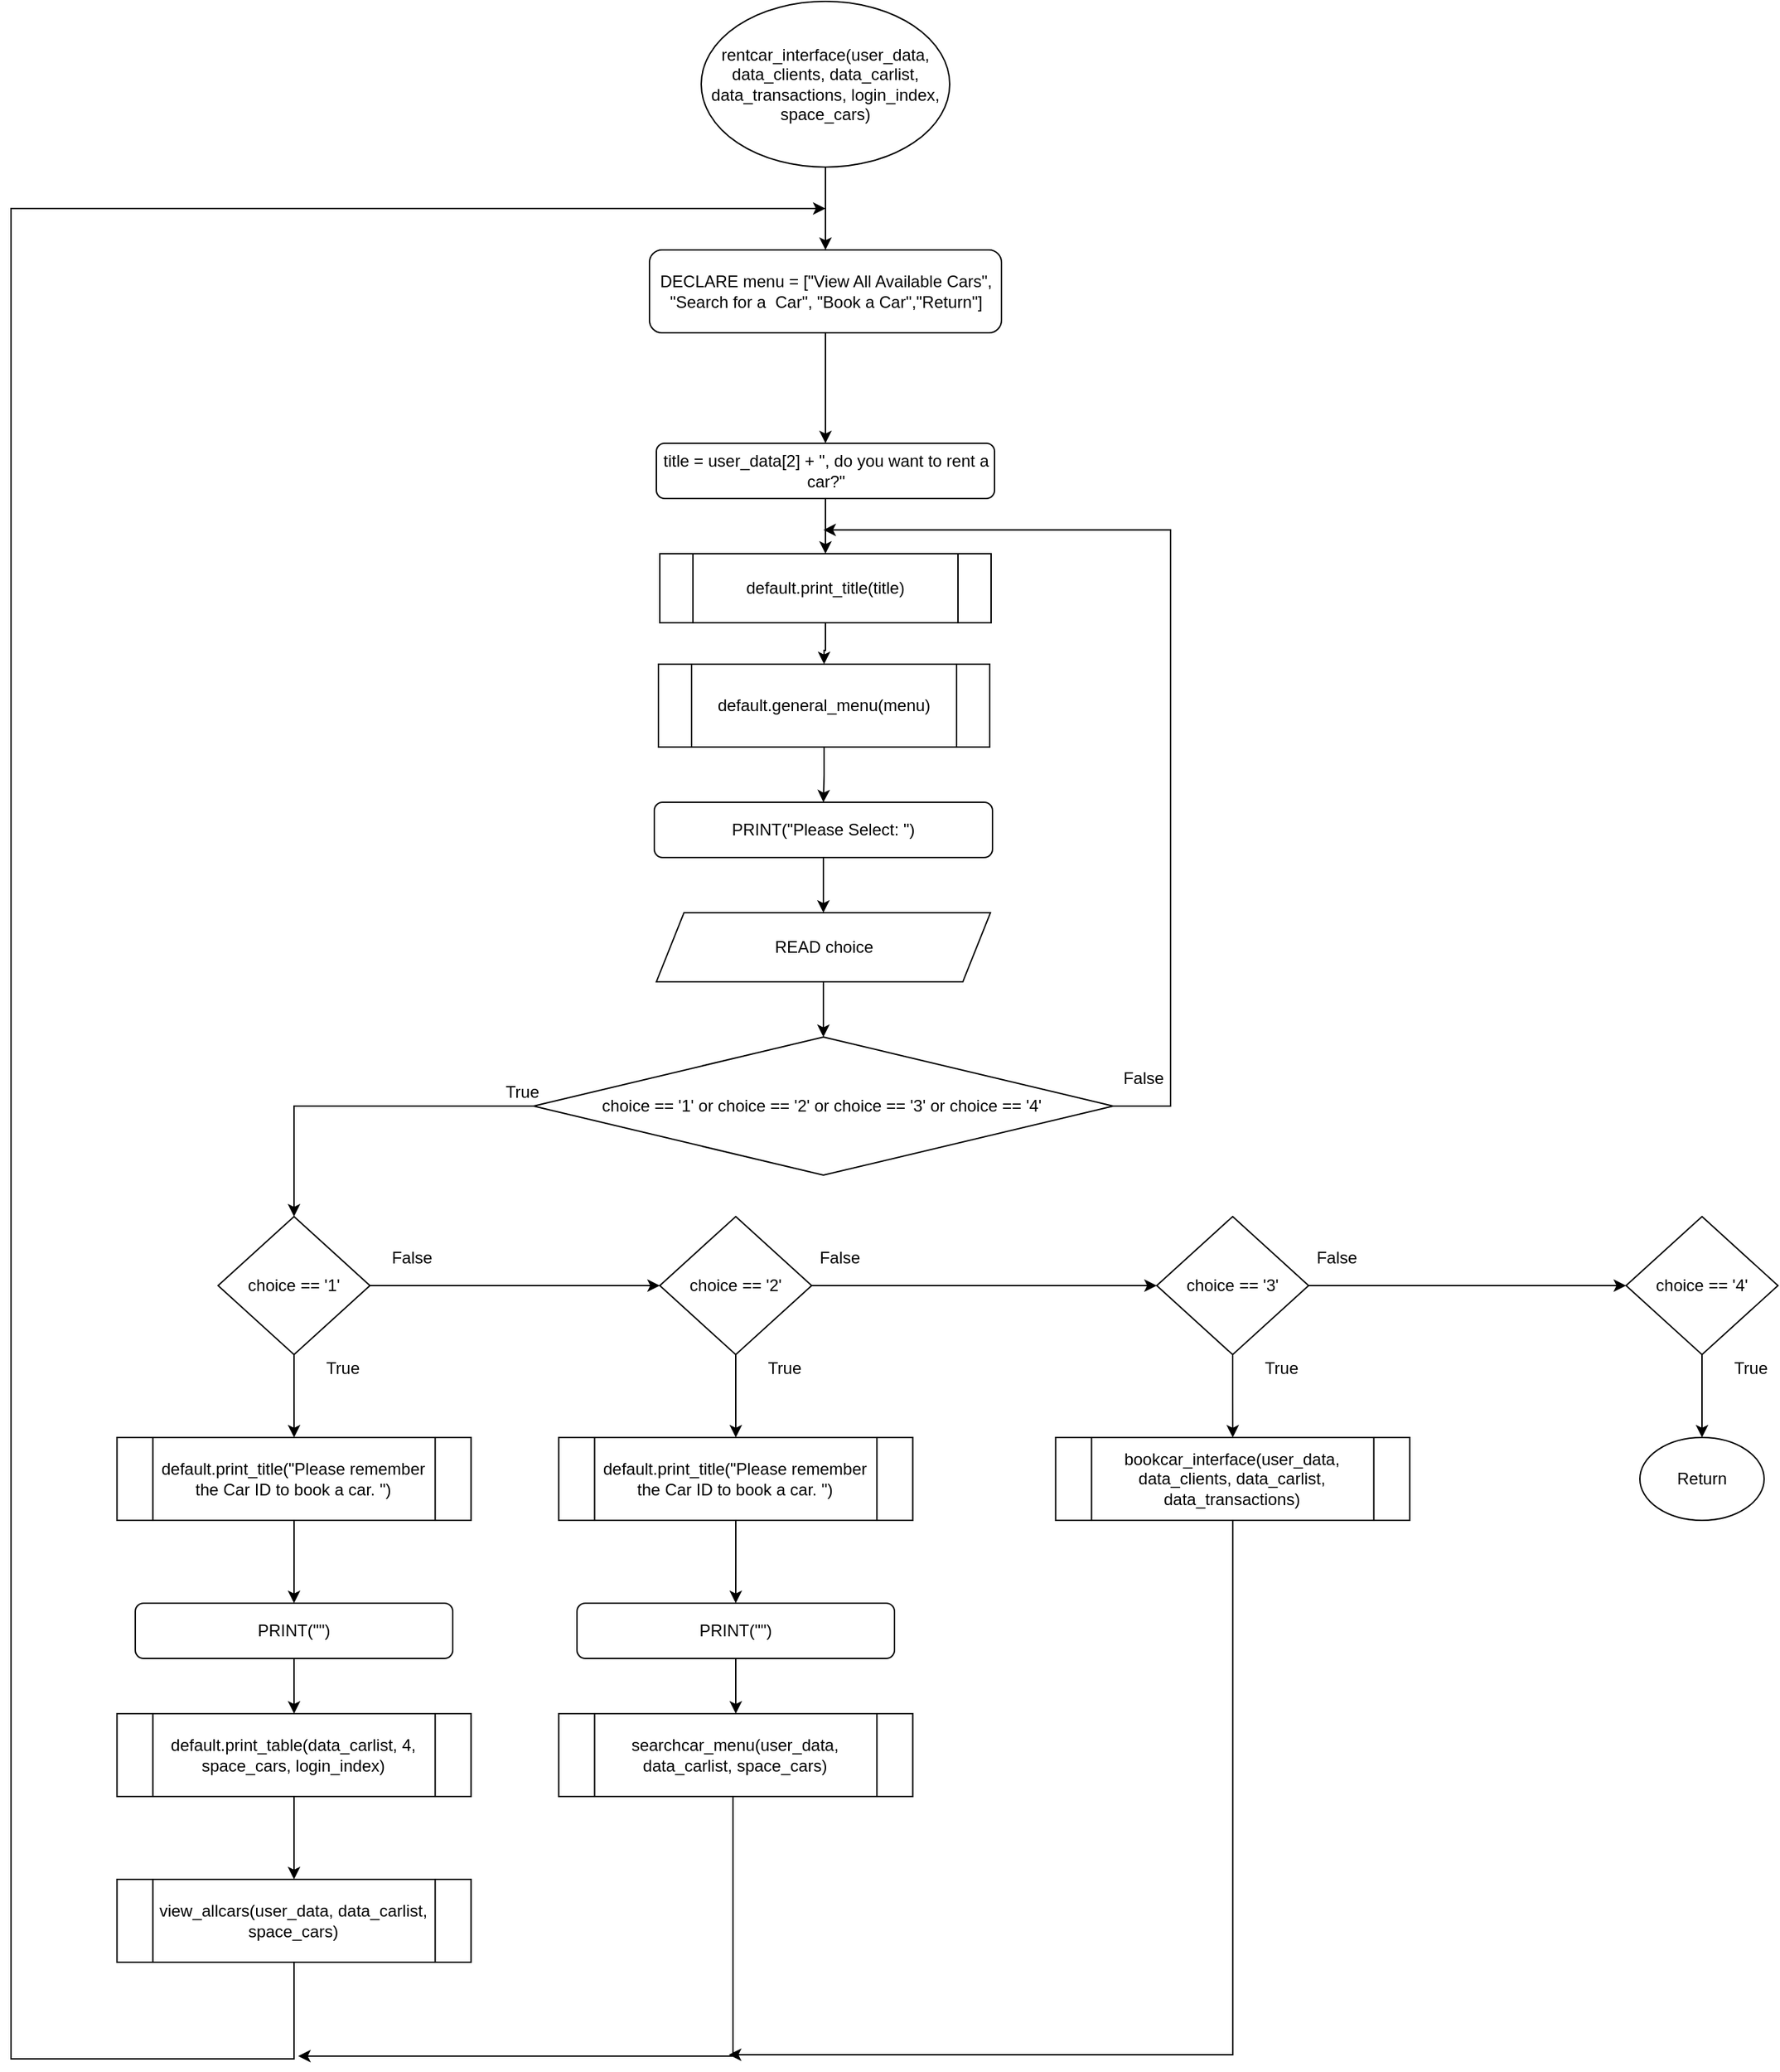<mxfile version="14.7.5" type="github">
  <diagram id="aVXqUsW4-UlWTaxkk0IP" name="Page-1">
    <mxGraphModel dx="1773" dy="1064" grid="1" gridSize="10" guides="1" tooltips="1" connect="1" arrows="1" fold="1" page="1" pageScale="1" pageWidth="3300" pageHeight="4681" math="0" shadow="0">
      <root>
        <mxCell id="0" />
        <mxCell id="1" parent="0" />
        <mxCell id="PGLwwLvlYjxcBt-9KEW7-4" value="" style="edgeStyle=orthogonalEdgeStyle;rounded=0;orthogonalLoop=1;jettySize=auto;html=1;" parent="1" source="PGLwwLvlYjxcBt-9KEW7-1" target="PGLwwLvlYjxcBt-9KEW7-2" edge="1">
          <mxGeometry relative="1" as="geometry" />
        </mxCell>
        <mxCell id="PGLwwLvlYjxcBt-9KEW7-1" value="rentcar_interface(user_data, data_clients, data_carlist, data_transactions, login_index, space_cars)" style="ellipse;whiteSpace=wrap;html=1;" parent="1" vertex="1">
          <mxGeometry x="970" y="160" width="180" height="120" as="geometry" />
        </mxCell>
        <mxCell id="PGLwwLvlYjxcBt-9KEW7-5" value="" style="edgeStyle=orthogonalEdgeStyle;rounded=0;orthogonalLoop=1;jettySize=auto;html=1;" parent="1" source="PGLwwLvlYjxcBt-9KEW7-2" target="PGLwwLvlYjxcBt-9KEW7-3" edge="1">
          <mxGeometry relative="1" as="geometry" />
        </mxCell>
        <mxCell id="PGLwwLvlYjxcBt-9KEW7-2" value="DECLARE menu = [&quot;View All Available Cars&quot;, &quot;Search for a  Car&quot;, &quot;Book a Car&quot;,&quot;Return&quot;]" style="rounded=1;whiteSpace=wrap;html=1;" parent="1" vertex="1">
          <mxGeometry x="932.5" y="340" width="255" height="60" as="geometry" />
        </mxCell>
        <mxCell id="aMzmvUaGHVlUUyD1u6ji-3" value="" style="edgeStyle=orthogonalEdgeStyle;rounded=0;orthogonalLoop=1;jettySize=auto;html=1;endArrow=classic;endFill=1;" edge="1" parent="1" source="PGLwwLvlYjxcBt-9KEW7-3" target="aMzmvUaGHVlUUyD1u6ji-1">
          <mxGeometry relative="1" as="geometry" />
        </mxCell>
        <mxCell id="PGLwwLvlYjxcBt-9KEW7-3" value="title = user_data[2] + &quot;, do you want to rent a car?&quot;" style="rounded=1;whiteSpace=wrap;html=1;" parent="1" vertex="1">
          <mxGeometry x="937.5" y="480" width="245" height="40" as="geometry" />
        </mxCell>
        <mxCell id="PGLwwLvlYjxcBt-9KEW7-22" style="edgeStyle=orthogonalEdgeStyle;rounded=0;orthogonalLoop=1;jettySize=auto;html=1;exitX=0;exitY=0.5;exitDx=0;exitDy=0;entryX=0.5;entryY=0;entryDx=0;entryDy=0;" parent="1" source="PGLwwLvlYjxcBt-9KEW7-6" target="PGLwwLvlYjxcBt-9KEW7-17" edge="1">
          <mxGeometry relative="1" as="geometry" />
        </mxCell>
        <mxCell id="aMzmvUaGHVlUUyD1u6ji-6" style="edgeStyle=orthogonalEdgeStyle;rounded=0;orthogonalLoop=1;jettySize=auto;html=1;endArrow=classic;endFill=1;" edge="1" parent="1" source="PGLwwLvlYjxcBt-9KEW7-6">
          <mxGeometry relative="1" as="geometry">
            <mxPoint x="1058.5" y="542.759" as="targetPoint" />
            <Array as="points">
              <mxPoint x="1310" y="960" />
              <mxPoint x="1310" y="543" />
            </Array>
          </mxGeometry>
        </mxCell>
        <mxCell id="PGLwwLvlYjxcBt-9KEW7-6" value="choice == &#39;1&#39; or choice == &#39;2&#39; or choice == &#39;3&#39; or choice == &#39;4&#39;&amp;nbsp;" style="rhombus;whiteSpace=wrap;html=1;" parent="1" vertex="1">
          <mxGeometry x="848.5" y="910" width="420" height="100" as="geometry" />
        </mxCell>
        <mxCell id="PGLwwLvlYjxcBt-9KEW7-15" value="" style="edgeStyle=orthogonalEdgeStyle;rounded=0;orthogonalLoop=1;jettySize=auto;html=1;" parent="1" source="PGLwwLvlYjxcBt-9KEW7-10" target="PGLwwLvlYjxcBt-9KEW7-11" edge="1">
          <mxGeometry relative="1" as="geometry" />
        </mxCell>
        <mxCell id="PGLwwLvlYjxcBt-9KEW7-10" value="PRINT(&quot;Please Select: &quot;)" style="rounded=1;whiteSpace=wrap;html=1;" parent="1" vertex="1">
          <mxGeometry x="936" y="740" width="245" height="40" as="geometry" />
        </mxCell>
        <mxCell id="PGLwwLvlYjxcBt-9KEW7-16" value="" style="edgeStyle=orthogonalEdgeStyle;rounded=0;orthogonalLoop=1;jettySize=auto;html=1;" parent="1" source="PGLwwLvlYjxcBt-9KEW7-11" target="PGLwwLvlYjxcBt-9KEW7-6" edge="1">
          <mxGeometry relative="1" as="geometry" />
        </mxCell>
        <mxCell id="PGLwwLvlYjxcBt-9KEW7-11" value="READ choice" style="shape=parallelogram;perimeter=parallelogramPerimeter;whiteSpace=wrap;html=1;fixedSize=1;" parent="1" vertex="1">
          <mxGeometry x="937.5" y="820" width="242" height="50" as="geometry" />
        </mxCell>
        <mxCell id="PGLwwLvlYjxcBt-9KEW7-23" style="edgeStyle=orthogonalEdgeStyle;rounded=0;orthogonalLoop=1;jettySize=auto;html=1;exitX=1;exitY=0.5;exitDx=0;exitDy=0;entryX=0;entryY=0.5;entryDx=0;entryDy=0;" parent="1" source="PGLwwLvlYjxcBt-9KEW7-17" target="PGLwwLvlYjxcBt-9KEW7-18" edge="1">
          <mxGeometry relative="1" as="geometry" />
        </mxCell>
        <mxCell id="aMzmvUaGHVlUUyD1u6ji-14" value="" style="edgeStyle=orthogonalEdgeStyle;rounded=0;orthogonalLoop=1;jettySize=auto;html=1;endArrow=classic;endFill=1;" edge="1" parent="1" source="PGLwwLvlYjxcBt-9KEW7-17" target="aMzmvUaGHVlUUyD1u6ji-7">
          <mxGeometry relative="1" as="geometry" />
        </mxCell>
        <mxCell id="PGLwwLvlYjxcBt-9KEW7-17" value="choice == &#39;1&#39;" style="rhombus;whiteSpace=wrap;html=1;" parent="1" vertex="1">
          <mxGeometry x="620" y="1040" width="110" height="100" as="geometry" />
        </mxCell>
        <mxCell id="PGLwwLvlYjxcBt-9KEW7-24" style="edgeStyle=orthogonalEdgeStyle;rounded=0;orthogonalLoop=1;jettySize=auto;html=1;exitX=1;exitY=0.5;exitDx=0;exitDy=0;entryX=0;entryY=0.5;entryDx=0;entryDy=0;" parent="1" source="PGLwwLvlYjxcBt-9KEW7-18" target="PGLwwLvlYjxcBt-9KEW7-20" edge="1">
          <mxGeometry relative="1" as="geometry" />
        </mxCell>
        <mxCell id="aMzmvUaGHVlUUyD1u6ji-19" value="" style="edgeStyle=orthogonalEdgeStyle;rounded=0;orthogonalLoop=1;jettySize=auto;html=1;endArrow=classic;endFill=1;" edge="1" parent="1" source="PGLwwLvlYjxcBt-9KEW7-18" target="aMzmvUaGHVlUUyD1u6ji-15">
          <mxGeometry relative="1" as="geometry" />
        </mxCell>
        <mxCell id="PGLwwLvlYjxcBt-9KEW7-18" value="choice == &#39;2&#39;" style="rhombus;whiteSpace=wrap;html=1;" parent="1" vertex="1">
          <mxGeometry x="940" y="1040" width="110" height="100" as="geometry" />
        </mxCell>
        <mxCell id="PGLwwLvlYjxcBt-9KEW7-25" style="edgeStyle=orthogonalEdgeStyle;rounded=0;orthogonalLoop=1;jettySize=auto;html=1;exitX=1;exitY=0.5;exitDx=0;exitDy=0;entryX=0;entryY=0.5;entryDx=0;entryDy=0;" parent="1" source="PGLwwLvlYjxcBt-9KEW7-20" target="PGLwwLvlYjxcBt-9KEW7-21" edge="1">
          <mxGeometry relative="1" as="geometry" />
        </mxCell>
        <mxCell id="aMzmvUaGHVlUUyD1u6ji-23" value="" style="edgeStyle=orthogonalEdgeStyle;rounded=0;orthogonalLoop=1;jettySize=auto;html=1;endArrow=classic;endFill=1;" edge="1" parent="1" source="PGLwwLvlYjxcBt-9KEW7-20" target="aMzmvUaGHVlUUyD1u6ji-22">
          <mxGeometry relative="1" as="geometry" />
        </mxCell>
        <mxCell id="PGLwwLvlYjxcBt-9KEW7-20" value="choice == &#39;3&#39;" style="rhombus;whiteSpace=wrap;html=1;" parent="1" vertex="1">
          <mxGeometry x="1300" y="1040" width="110" height="100" as="geometry" />
        </mxCell>
        <mxCell id="aMzmvUaGHVlUUyD1u6ji-24" value="" style="edgeStyle=orthogonalEdgeStyle;rounded=0;orthogonalLoop=1;jettySize=auto;html=1;endArrow=classic;endFill=1;" edge="1" parent="1" source="PGLwwLvlYjxcBt-9KEW7-21" target="Q01VI0QdXi_x2SWAzA1D-1">
          <mxGeometry relative="1" as="geometry" />
        </mxCell>
        <mxCell id="PGLwwLvlYjxcBt-9KEW7-21" value="choice == &#39;4&#39;" style="rhombus;whiteSpace=wrap;html=1;" parent="1" vertex="1">
          <mxGeometry x="1640" y="1040" width="110" height="100" as="geometry" />
        </mxCell>
        <mxCell id="PGLwwLvlYjxcBt-9KEW7-48" value="False" style="text;html=1;align=center;verticalAlign=middle;resizable=0;points=[];autosize=1;strokeColor=none;" parent="1" vertex="1">
          <mxGeometry x="1270" y="930" width="40" height="20" as="geometry" />
        </mxCell>
        <mxCell id="PGLwwLvlYjxcBt-9KEW7-49" value="True" style="text;html=1;align=center;verticalAlign=middle;resizable=0;points=[];autosize=1;strokeColor=none;" parent="1" vertex="1">
          <mxGeometry x="820" y="940" width="40" height="20" as="geometry" />
        </mxCell>
        <mxCell id="PGLwwLvlYjxcBt-9KEW7-50" value="False" style="text;html=1;align=center;verticalAlign=middle;resizable=0;points=[];autosize=1;strokeColor=none;" parent="1" vertex="1">
          <mxGeometry x="740" y="1060" width="40" height="20" as="geometry" />
        </mxCell>
        <mxCell id="PGLwwLvlYjxcBt-9KEW7-51" value="False" style="text;html=1;align=center;verticalAlign=middle;resizable=0;points=[];autosize=1;strokeColor=none;" parent="1" vertex="1">
          <mxGeometry x="1050" y="1060" width="40" height="20" as="geometry" />
        </mxCell>
        <mxCell id="PGLwwLvlYjxcBt-9KEW7-52" value="False" style="text;html=1;align=center;verticalAlign=middle;resizable=0;points=[];autosize=1;strokeColor=none;" parent="1" vertex="1">
          <mxGeometry x="1410" y="1060" width="40" height="20" as="geometry" />
        </mxCell>
        <mxCell id="PGLwwLvlYjxcBt-9KEW7-54" value="True" style="text;html=1;align=center;verticalAlign=middle;resizable=0;points=[];autosize=1;strokeColor=none;" parent="1" vertex="1">
          <mxGeometry x="690" y="1140" width="40" height="20" as="geometry" />
        </mxCell>
        <mxCell id="PGLwwLvlYjxcBt-9KEW7-55" value="True" style="text;html=1;align=center;verticalAlign=middle;resizable=0;points=[];autosize=1;strokeColor=none;" parent="1" vertex="1">
          <mxGeometry x="1010" y="1140" width="40" height="20" as="geometry" />
        </mxCell>
        <mxCell id="PGLwwLvlYjxcBt-9KEW7-56" value="True" style="text;html=1;align=center;verticalAlign=middle;resizable=0;points=[];autosize=1;strokeColor=none;" parent="1" vertex="1">
          <mxGeometry x="1370" y="1140" width="40" height="20" as="geometry" />
        </mxCell>
        <mxCell id="PGLwwLvlYjxcBt-9KEW7-57" value="True" style="text;html=1;align=center;verticalAlign=middle;resizable=0;points=[];autosize=1;strokeColor=none;" parent="1" vertex="1">
          <mxGeometry x="1710" y="1140" width="40" height="20" as="geometry" />
        </mxCell>
        <mxCell id="Q01VI0QdXi_x2SWAzA1D-1" value="Return" style="ellipse;whiteSpace=wrap;html=1;" parent="1" vertex="1">
          <mxGeometry x="1650" y="1200" width="90" height="60" as="geometry" />
        </mxCell>
        <mxCell id="aMzmvUaGHVlUUyD1u6ji-4" value="" style="edgeStyle=orthogonalEdgeStyle;rounded=0;orthogonalLoop=1;jettySize=auto;html=1;endArrow=classic;endFill=1;" edge="1" parent="1" source="aMzmvUaGHVlUUyD1u6ji-1" target="aMzmvUaGHVlUUyD1u6ji-2">
          <mxGeometry relative="1" as="geometry" />
        </mxCell>
        <mxCell id="aMzmvUaGHVlUUyD1u6ji-1" value="default.print_title(title)" style="shape=process;whiteSpace=wrap;html=1;backgroundOutline=1;" vertex="1" parent="1">
          <mxGeometry x="940" y="560" width="240" height="50" as="geometry" />
        </mxCell>
        <mxCell id="aMzmvUaGHVlUUyD1u6ji-5" value="" style="edgeStyle=orthogonalEdgeStyle;rounded=0;orthogonalLoop=1;jettySize=auto;html=1;endArrow=classic;endFill=1;" edge="1" parent="1" source="aMzmvUaGHVlUUyD1u6ji-2" target="PGLwwLvlYjxcBt-9KEW7-10">
          <mxGeometry relative="1" as="geometry" />
        </mxCell>
        <mxCell id="aMzmvUaGHVlUUyD1u6ji-2" value="default.general_menu(menu)" style="shape=process;whiteSpace=wrap;html=1;backgroundOutline=1;" vertex="1" parent="1">
          <mxGeometry x="939" y="640" width="240" height="60" as="geometry" />
        </mxCell>
        <mxCell id="aMzmvUaGHVlUUyD1u6ji-12" value="" style="edgeStyle=orthogonalEdgeStyle;rounded=0;orthogonalLoop=1;jettySize=auto;html=1;endArrow=classic;endFill=1;" edge="1" parent="1" source="aMzmvUaGHVlUUyD1u6ji-7" target="aMzmvUaGHVlUUyD1u6ji-8">
          <mxGeometry relative="1" as="geometry" />
        </mxCell>
        <mxCell id="aMzmvUaGHVlUUyD1u6ji-7" value="default.print_title(&quot;Please remember the Car ID to book a car. &quot;)" style="shape=process;whiteSpace=wrap;html=1;backgroundOutline=1;" vertex="1" parent="1">
          <mxGeometry x="546.75" y="1200" width="256.5" height="60" as="geometry" />
        </mxCell>
        <mxCell id="aMzmvUaGHVlUUyD1u6ji-13" value="" style="edgeStyle=orthogonalEdgeStyle;rounded=0;orthogonalLoop=1;jettySize=auto;html=1;endArrow=classic;endFill=1;" edge="1" parent="1" source="aMzmvUaGHVlUUyD1u6ji-8" target="aMzmvUaGHVlUUyD1u6ji-9">
          <mxGeometry relative="1" as="geometry" />
        </mxCell>
        <mxCell id="aMzmvUaGHVlUUyD1u6ji-8" value="PRINT(&quot;&quot;)" style="rounded=1;whiteSpace=wrap;html=1;" vertex="1" parent="1">
          <mxGeometry x="560" y="1320" width="230" height="40" as="geometry" />
        </mxCell>
        <mxCell id="aMzmvUaGHVlUUyD1u6ji-11" value="" style="edgeStyle=orthogonalEdgeStyle;rounded=0;orthogonalLoop=1;jettySize=auto;html=1;endArrow=classic;endFill=1;" edge="1" parent="1" source="aMzmvUaGHVlUUyD1u6ji-9" target="aMzmvUaGHVlUUyD1u6ji-10">
          <mxGeometry relative="1" as="geometry" />
        </mxCell>
        <mxCell id="aMzmvUaGHVlUUyD1u6ji-9" value="default.print_table(data_carlist, 4, space_cars, login_index)" style="shape=process;whiteSpace=wrap;html=1;backgroundOutline=1;" vertex="1" parent="1">
          <mxGeometry x="546.75" y="1400" width="256.5" height="60" as="geometry" />
        </mxCell>
        <mxCell id="aMzmvUaGHVlUUyD1u6ji-25" style="edgeStyle=orthogonalEdgeStyle;rounded=0;orthogonalLoop=1;jettySize=auto;html=1;endArrow=classic;endFill=1;exitX=0.5;exitY=1;exitDx=0;exitDy=0;" edge="1" parent="1" source="aMzmvUaGHVlUUyD1u6ji-10">
          <mxGeometry relative="1" as="geometry">
            <mxPoint x="1060" y="310" as="targetPoint" />
            <Array as="points">
              <mxPoint x="675" y="1650" />
              <mxPoint x="470" y="1650" />
              <mxPoint x="470" y="310" />
            </Array>
          </mxGeometry>
        </mxCell>
        <mxCell id="aMzmvUaGHVlUUyD1u6ji-10" value="view_allcars(user_data, data_carlist, space_cars)" style="shape=process;whiteSpace=wrap;html=1;backgroundOutline=1;" vertex="1" parent="1">
          <mxGeometry x="546.75" y="1520" width="256.5" height="60" as="geometry" />
        </mxCell>
        <mxCell id="aMzmvUaGHVlUUyD1u6ji-20" value="" style="edgeStyle=orthogonalEdgeStyle;rounded=0;orthogonalLoop=1;jettySize=auto;html=1;endArrow=classic;endFill=1;" edge="1" parent="1" source="aMzmvUaGHVlUUyD1u6ji-15" target="aMzmvUaGHVlUUyD1u6ji-16">
          <mxGeometry relative="1" as="geometry" />
        </mxCell>
        <mxCell id="aMzmvUaGHVlUUyD1u6ji-15" value="default.print_title(&quot;Please remember the Car ID to book a car. &quot;)" style="shape=process;whiteSpace=wrap;html=1;backgroundOutline=1;" vertex="1" parent="1">
          <mxGeometry x="866.75" y="1200" width="256.5" height="60" as="geometry" />
        </mxCell>
        <mxCell id="aMzmvUaGHVlUUyD1u6ji-21" value="" style="edgeStyle=orthogonalEdgeStyle;rounded=0;orthogonalLoop=1;jettySize=auto;html=1;endArrow=classic;endFill=1;" edge="1" parent="1" source="aMzmvUaGHVlUUyD1u6ji-16" target="aMzmvUaGHVlUUyD1u6ji-18">
          <mxGeometry relative="1" as="geometry" />
        </mxCell>
        <mxCell id="aMzmvUaGHVlUUyD1u6ji-16" value="PRINT(&quot;&quot;)" style="rounded=1;whiteSpace=wrap;html=1;" vertex="1" parent="1">
          <mxGeometry x="880" y="1320" width="230" height="40" as="geometry" />
        </mxCell>
        <mxCell id="aMzmvUaGHVlUUyD1u6ji-27" style="edgeStyle=orthogonalEdgeStyle;rounded=0;orthogonalLoop=1;jettySize=auto;html=1;endArrow=classic;endFill=1;" edge="1" parent="1">
          <mxGeometry relative="1" as="geometry">
            <mxPoint x="678" y="1648" as="targetPoint" />
            <mxPoint x="993" y="1458" as="sourcePoint" />
            <Array as="points">
              <mxPoint x="993" y="1648" />
            </Array>
          </mxGeometry>
        </mxCell>
        <mxCell id="aMzmvUaGHVlUUyD1u6ji-18" value="searchcar_menu(user_data, data_carlist, space_cars)" style="shape=process;whiteSpace=wrap;html=1;backgroundOutline=1;" vertex="1" parent="1">
          <mxGeometry x="866.75" y="1400" width="256.5" height="60" as="geometry" />
        </mxCell>
        <mxCell id="aMzmvUaGHVlUUyD1u6ji-28" style="edgeStyle=orthogonalEdgeStyle;rounded=0;orthogonalLoop=1;jettySize=auto;html=1;endArrow=classic;endFill=1;" edge="1" parent="1">
          <mxGeometry relative="1" as="geometry">
            <mxPoint x="990" y="1647" as="targetPoint" />
            <mxPoint x="1355.083" y="1257" as="sourcePoint" />
            <Array as="points">
              <mxPoint x="1355" y="1647" />
            </Array>
          </mxGeometry>
        </mxCell>
        <mxCell id="aMzmvUaGHVlUUyD1u6ji-22" value="bookcar_interface(user_data, data_clients, data_carlist, data_transactions)" style="shape=process;whiteSpace=wrap;html=1;backgroundOutline=1;" vertex="1" parent="1">
          <mxGeometry x="1226.75" y="1200" width="256.5" height="60" as="geometry" />
        </mxCell>
      </root>
    </mxGraphModel>
  </diagram>
</mxfile>
